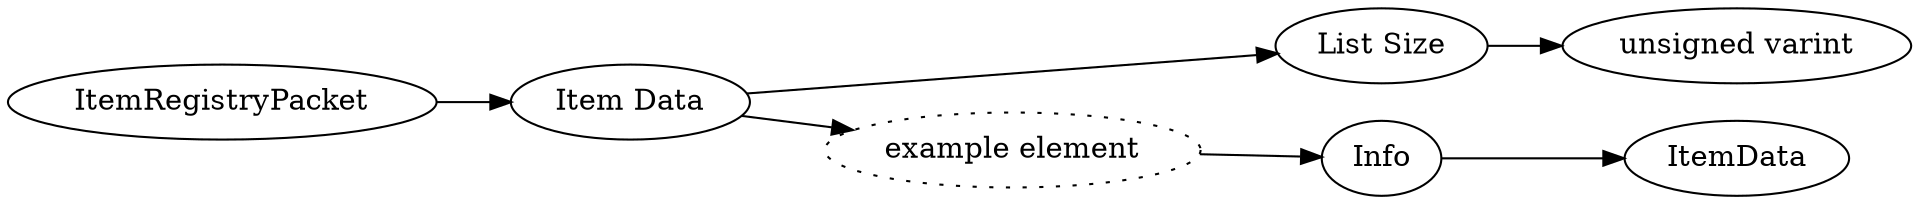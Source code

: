digraph "ItemRegistryPacket" {
rankdir = LR
0
0 -> 1
1 -> 2
2 -> 3
1 -> 4
4 -> 5
5 -> 17

0 [label="ItemRegistryPacket",comment="name: \"ItemRegistryPacket\", typeName: \"\", id: 0, branchId: 162, recurseId: -1, attributes: 0, notes: \"\""];
1 [label="Item Data",comment="name: \"Item Data\", typeName: \"\", id: 1, branchId: 0, recurseId: -1, attributes: 8, notes: \"\""];
2 [label="List Size",comment="name: \"List Size\", typeName: \"\", id: 2, branchId: 0, recurseId: -1, attributes: 0, notes: \"\""];
3 [label="unsigned varint",comment="name: \"unsigned varint\", typeName: \"\", id: 3, branchId: 0, recurseId: -1, attributes: 512, notes: \"\""];
4 [label="example element",style=dotted,comment="name: \"example element\", typeName: \"\", id: 4, branchId: 0, recurseId: -1, attributes: 16, notes: \"\""];
5 [label="Info",comment="name: \"Info\", typeName: \"ItemData\", id: 5, branchId: 0, recurseId: -1, attributes: 256, notes: \"\""];
17 [label="ItemData",comment="name: \"ItemData\", typeName: \"\", id: 17, branchId: 0, recurseId: -1, attributes: 512, notes: \"\""];
{ rank = max;3;17}

}
